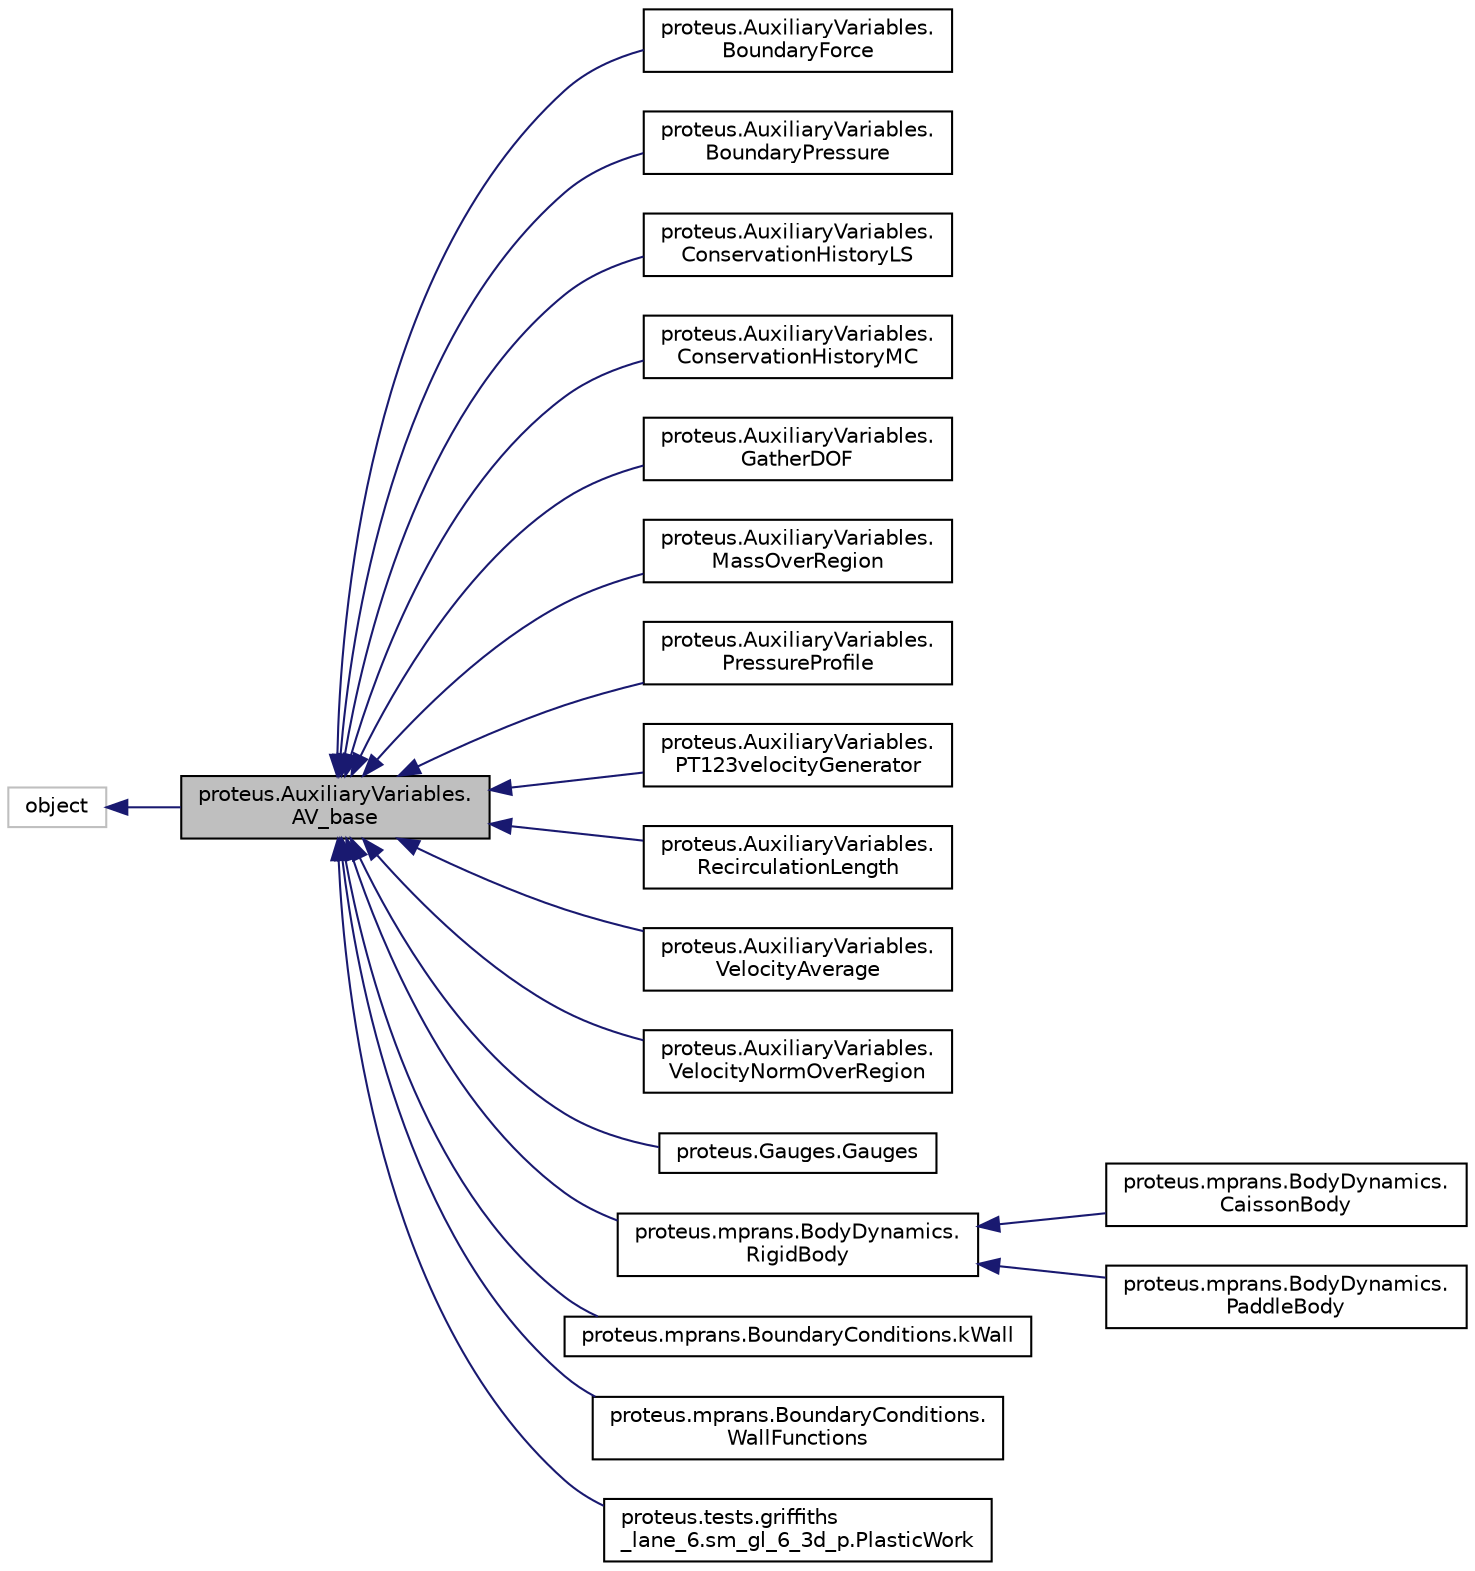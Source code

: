 digraph "proteus.AuxiliaryVariables.AV_base"
{
 // LATEX_PDF_SIZE
  edge [fontname="Helvetica",fontsize="10",labelfontname="Helvetica",labelfontsize="10"];
  node [fontname="Helvetica",fontsize="10",shape=record];
  rankdir="LR";
  Node1 [label="proteus.AuxiliaryVariables.\lAV_base",height=0.2,width=0.4,color="black", fillcolor="grey75", style="filled", fontcolor="black",tooltip=" "];
  Node2 -> Node1 [dir="back",color="midnightblue",fontsize="10",style="solid",fontname="Helvetica"];
  Node2 [label="object",height=0.2,width=0.4,color="grey75", fillcolor="white", style="filled",tooltip=" "];
  Node1 -> Node3 [dir="back",color="midnightblue",fontsize="10",style="solid",fontname="Helvetica"];
  Node3 [label="proteus.AuxiliaryVariables.\lBoundaryForce",height=0.2,width=0.4,color="black", fillcolor="white", style="filled",URL="$classproteus_1_1AuxiliaryVariables_1_1BoundaryForce.html",tooltip=" "];
  Node1 -> Node4 [dir="back",color="midnightblue",fontsize="10",style="solid",fontname="Helvetica"];
  Node4 [label="proteus.AuxiliaryVariables.\lBoundaryPressure",height=0.2,width=0.4,color="black", fillcolor="white", style="filled",URL="$classproteus_1_1AuxiliaryVariables_1_1BoundaryPressure.html",tooltip=" "];
  Node1 -> Node5 [dir="back",color="midnightblue",fontsize="10",style="solid",fontname="Helvetica"];
  Node5 [label="proteus.AuxiliaryVariables.\lConservationHistoryLS",height=0.2,width=0.4,color="black", fillcolor="white", style="filled",URL="$classproteus_1_1AuxiliaryVariables_1_1ConservationHistoryLS.html",tooltip=" "];
  Node1 -> Node6 [dir="back",color="midnightblue",fontsize="10",style="solid",fontname="Helvetica"];
  Node6 [label="proteus.AuxiliaryVariables.\lConservationHistoryMC",height=0.2,width=0.4,color="black", fillcolor="white", style="filled",URL="$classproteus_1_1AuxiliaryVariables_1_1ConservationHistoryMC.html",tooltip=" "];
  Node1 -> Node7 [dir="back",color="midnightblue",fontsize="10",style="solid",fontname="Helvetica"];
  Node7 [label="proteus.AuxiliaryVariables.\lGatherDOF",height=0.2,width=0.4,color="black", fillcolor="white", style="filled",URL="$classproteus_1_1AuxiliaryVariables_1_1GatherDOF.html",tooltip=" "];
  Node1 -> Node8 [dir="back",color="midnightblue",fontsize="10",style="solid",fontname="Helvetica"];
  Node8 [label="proteus.AuxiliaryVariables.\lMassOverRegion",height=0.2,width=0.4,color="black", fillcolor="white", style="filled",URL="$classproteus_1_1AuxiliaryVariables_1_1MassOverRegion.html",tooltip=" "];
  Node1 -> Node9 [dir="back",color="midnightblue",fontsize="10",style="solid",fontname="Helvetica"];
  Node9 [label="proteus.AuxiliaryVariables.\lPressureProfile",height=0.2,width=0.4,color="black", fillcolor="white", style="filled",URL="$classproteus_1_1AuxiliaryVariables_1_1PressureProfile.html",tooltip=" "];
  Node1 -> Node10 [dir="back",color="midnightblue",fontsize="10",style="solid",fontname="Helvetica"];
  Node10 [label="proteus.AuxiliaryVariables.\lPT123velocityGenerator",height=0.2,width=0.4,color="black", fillcolor="white", style="filled",URL="$classproteus_1_1AuxiliaryVariables_1_1PT123velocityGenerator.html",tooltip=" "];
  Node1 -> Node11 [dir="back",color="midnightblue",fontsize="10",style="solid",fontname="Helvetica"];
  Node11 [label="proteus.AuxiliaryVariables.\lRecirculationLength",height=0.2,width=0.4,color="black", fillcolor="white", style="filled",URL="$classproteus_1_1AuxiliaryVariables_1_1RecirculationLength.html",tooltip=" "];
  Node1 -> Node12 [dir="back",color="midnightblue",fontsize="10",style="solid",fontname="Helvetica"];
  Node12 [label="proteus.AuxiliaryVariables.\lVelocityAverage",height=0.2,width=0.4,color="black", fillcolor="white", style="filled",URL="$classproteus_1_1AuxiliaryVariables_1_1VelocityAverage.html",tooltip=" "];
  Node1 -> Node13 [dir="back",color="midnightblue",fontsize="10",style="solid",fontname="Helvetica"];
  Node13 [label="proteus.AuxiliaryVariables.\lVelocityNormOverRegion",height=0.2,width=0.4,color="black", fillcolor="white", style="filled",URL="$classproteus_1_1AuxiliaryVariables_1_1VelocityNormOverRegion.html",tooltip=" "];
  Node1 -> Node14 [dir="back",color="midnightblue",fontsize="10",style="solid",fontname="Helvetica"];
  Node14 [label="proteus.Gauges.Gauges",height=0.2,width=0.4,color="black", fillcolor="white", style="filled",URL="$classproteus_1_1Gauges_1_1Gauges.html",tooltip=" "];
  Node1 -> Node15 [dir="back",color="midnightblue",fontsize="10",style="solid",fontname="Helvetica"];
  Node15 [label="proteus.mprans.BodyDynamics.\lRigidBody",height=0.2,width=0.4,color="black", fillcolor="white", style="filled",URL="$classproteus_1_1mprans_1_1BodyDynamics_1_1RigidBody.html",tooltip=" "];
  Node15 -> Node16 [dir="back",color="midnightblue",fontsize="10",style="solid",fontname="Helvetica"];
  Node16 [label="proteus.mprans.BodyDynamics.\lCaissonBody",height=0.2,width=0.4,color="black", fillcolor="white", style="filled",URL="$classproteus_1_1mprans_1_1BodyDynamics_1_1CaissonBody.html",tooltip=" "];
  Node15 -> Node17 [dir="back",color="midnightblue",fontsize="10",style="solid",fontname="Helvetica"];
  Node17 [label="proteus.mprans.BodyDynamics.\lPaddleBody",height=0.2,width=0.4,color="black", fillcolor="white", style="filled",URL="$classproteus_1_1mprans_1_1BodyDynamics_1_1PaddleBody.html",tooltip=" "];
  Node1 -> Node18 [dir="back",color="midnightblue",fontsize="10",style="solid",fontname="Helvetica"];
  Node18 [label="proteus.mprans.BoundaryConditions.kWall",height=0.2,width=0.4,color="black", fillcolor="white", style="filled",URL="$classproteus_1_1mprans_1_1BoundaryConditions_1_1kWall.html",tooltip=" "];
  Node1 -> Node19 [dir="back",color="midnightblue",fontsize="10",style="solid",fontname="Helvetica"];
  Node19 [label="proteus.mprans.BoundaryConditions.\lWallFunctions",height=0.2,width=0.4,color="black", fillcolor="white", style="filled",URL="$classproteus_1_1mprans_1_1BoundaryConditions_1_1WallFunctions.html",tooltip=" "];
  Node1 -> Node20 [dir="back",color="midnightblue",fontsize="10",style="solid",fontname="Helvetica"];
  Node20 [label="proteus.tests.griffiths\l_lane_6.sm_gl_6_3d_p.PlasticWork",height=0.2,width=0.4,color="black", fillcolor="white", style="filled",URL="$classproteus_1_1tests_1_1griffiths__lane__6_1_1sm__gl__6__3d__p_1_1PlasticWork.html",tooltip=" "];
}
